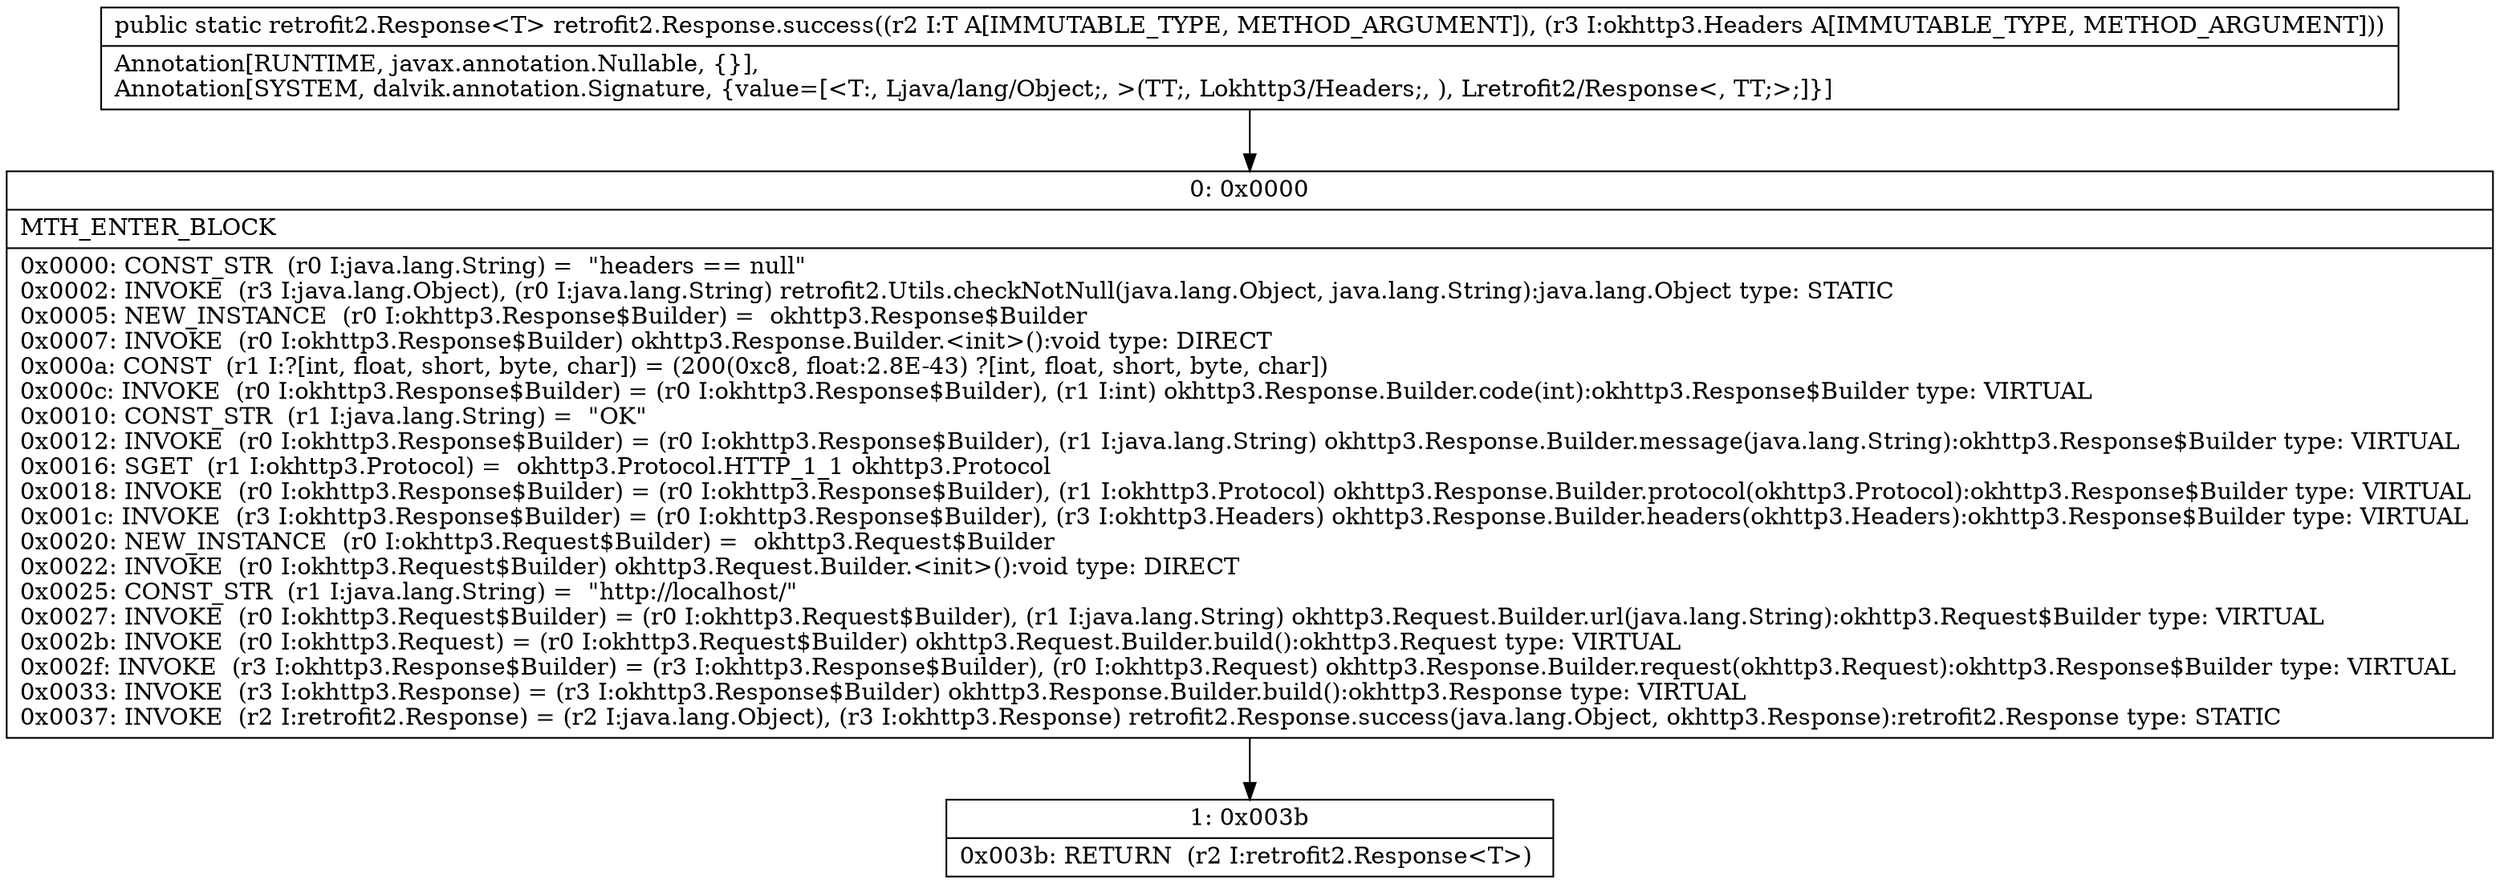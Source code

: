 digraph "CFG forretrofit2.Response.success(Ljava\/lang\/Object;Lokhttp3\/Headers;)Lretrofit2\/Response;" {
Node_0 [shape=record,label="{0\:\ 0x0000|MTH_ENTER_BLOCK\l|0x0000: CONST_STR  (r0 I:java.lang.String) =  \"headers == null\" \l0x0002: INVOKE  (r3 I:java.lang.Object), (r0 I:java.lang.String) retrofit2.Utils.checkNotNull(java.lang.Object, java.lang.String):java.lang.Object type: STATIC \l0x0005: NEW_INSTANCE  (r0 I:okhttp3.Response$Builder) =  okhttp3.Response$Builder \l0x0007: INVOKE  (r0 I:okhttp3.Response$Builder) okhttp3.Response.Builder.\<init\>():void type: DIRECT \l0x000a: CONST  (r1 I:?[int, float, short, byte, char]) = (200(0xc8, float:2.8E\-43) ?[int, float, short, byte, char]) \l0x000c: INVOKE  (r0 I:okhttp3.Response$Builder) = (r0 I:okhttp3.Response$Builder), (r1 I:int) okhttp3.Response.Builder.code(int):okhttp3.Response$Builder type: VIRTUAL \l0x0010: CONST_STR  (r1 I:java.lang.String) =  \"OK\" \l0x0012: INVOKE  (r0 I:okhttp3.Response$Builder) = (r0 I:okhttp3.Response$Builder), (r1 I:java.lang.String) okhttp3.Response.Builder.message(java.lang.String):okhttp3.Response$Builder type: VIRTUAL \l0x0016: SGET  (r1 I:okhttp3.Protocol) =  okhttp3.Protocol.HTTP_1_1 okhttp3.Protocol \l0x0018: INVOKE  (r0 I:okhttp3.Response$Builder) = (r0 I:okhttp3.Response$Builder), (r1 I:okhttp3.Protocol) okhttp3.Response.Builder.protocol(okhttp3.Protocol):okhttp3.Response$Builder type: VIRTUAL \l0x001c: INVOKE  (r3 I:okhttp3.Response$Builder) = (r0 I:okhttp3.Response$Builder), (r3 I:okhttp3.Headers) okhttp3.Response.Builder.headers(okhttp3.Headers):okhttp3.Response$Builder type: VIRTUAL \l0x0020: NEW_INSTANCE  (r0 I:okhttp3.Request$Builder) =  okhttp3.Request$Builder \l0x0022: INVOKE  (r0 I:okhttp3.Request$Builder) okhttp3.Request.Builder.\<init\>():void type: DIRECT \l0x0025: CONST_STR  (r1 I:java.lang.String) =  \"http:\/\/localhost\/\" \l0x0027: INVOKE  (r0 I:okhttp3.Request$Builder) = (r0 I:okhttp3.Request$Builder), (r1 I:java.lang.String) okhttp3.Request.Builder.url(java.lang.String):okhttp3.Request$Builder type: VIRTUAL \l0x002b: INVOKE  (r0 I:okhttp3.Request) = (r0 I:okhttp3.Request$Builder) okhttp3.Request.Builder.build():okhttp3.Request type: VIRTUAL \l0x002f: INVOKE  (r3 I:okhttp3.Response$Builder) = (r3 I:okhttp3.Response$Builder), (r0 I:okhttp3.Request) okhttp3.Response.Builder.request(okhttp3.Request):okhttp3.Response$Builder type: VIRTUAL \l0x0033: INVOKE  (r3 I:okhttp3.Response) = (r3 I:okhttp3.Response$Builder) okhttp3.Response.Builder.build():okhttp3.Response type: VIRTUAL \l0x0037: INVOKE  (r2 I:retrofit2.Response) = (r2 I:java.lang.Object), (r3 I:okhttp3.Response) retrofit2.Response.success(java.lang.Object, okhttp3.Response):retrofit2.Response type: STATIC \l}"];
Node_1 [shape=record,label="{1\:\ 0x003b|0x003b: RETURN  (r2 I:retrofit2.Response\<T\>) \l}"];
MethodNode[shape=record,label="{public static retrofit2.Response\<T\> retrofit2.Response.success((r2 I:T A[IMMUTABLE_TYPE, METHOD_ARGUMENT]), (r3 I:okhttp3.Headers A[IMMUTABLE_TYPE, METHOD_ARGUMENT]))  | Annotation[RUNTIME, javax.annotation.Nullable, \{\}], \lAnnotation[SYSTEM, dalvik.annotation.Signature, \{value=[\<T:, Ljava\/lang\/Object;, \>(TT;, Lokhttp3\/Headers;, ), Lretrofit2\/Response\<, TT;\>;]\}]\l}"];
MethodNode -> Node_0;
Node_0 -> Node_1;
}

